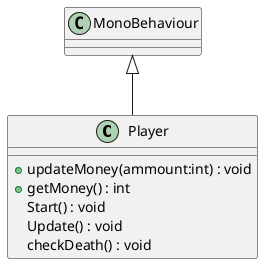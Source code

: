 @startuml
class Player {
    + updateMoney(ammount:int) : void
    + getMoney() : int
    Start() : void
    Update() : void
    checkDeath() : void
}
MonoBehaviour <|-- Player
@enduml
